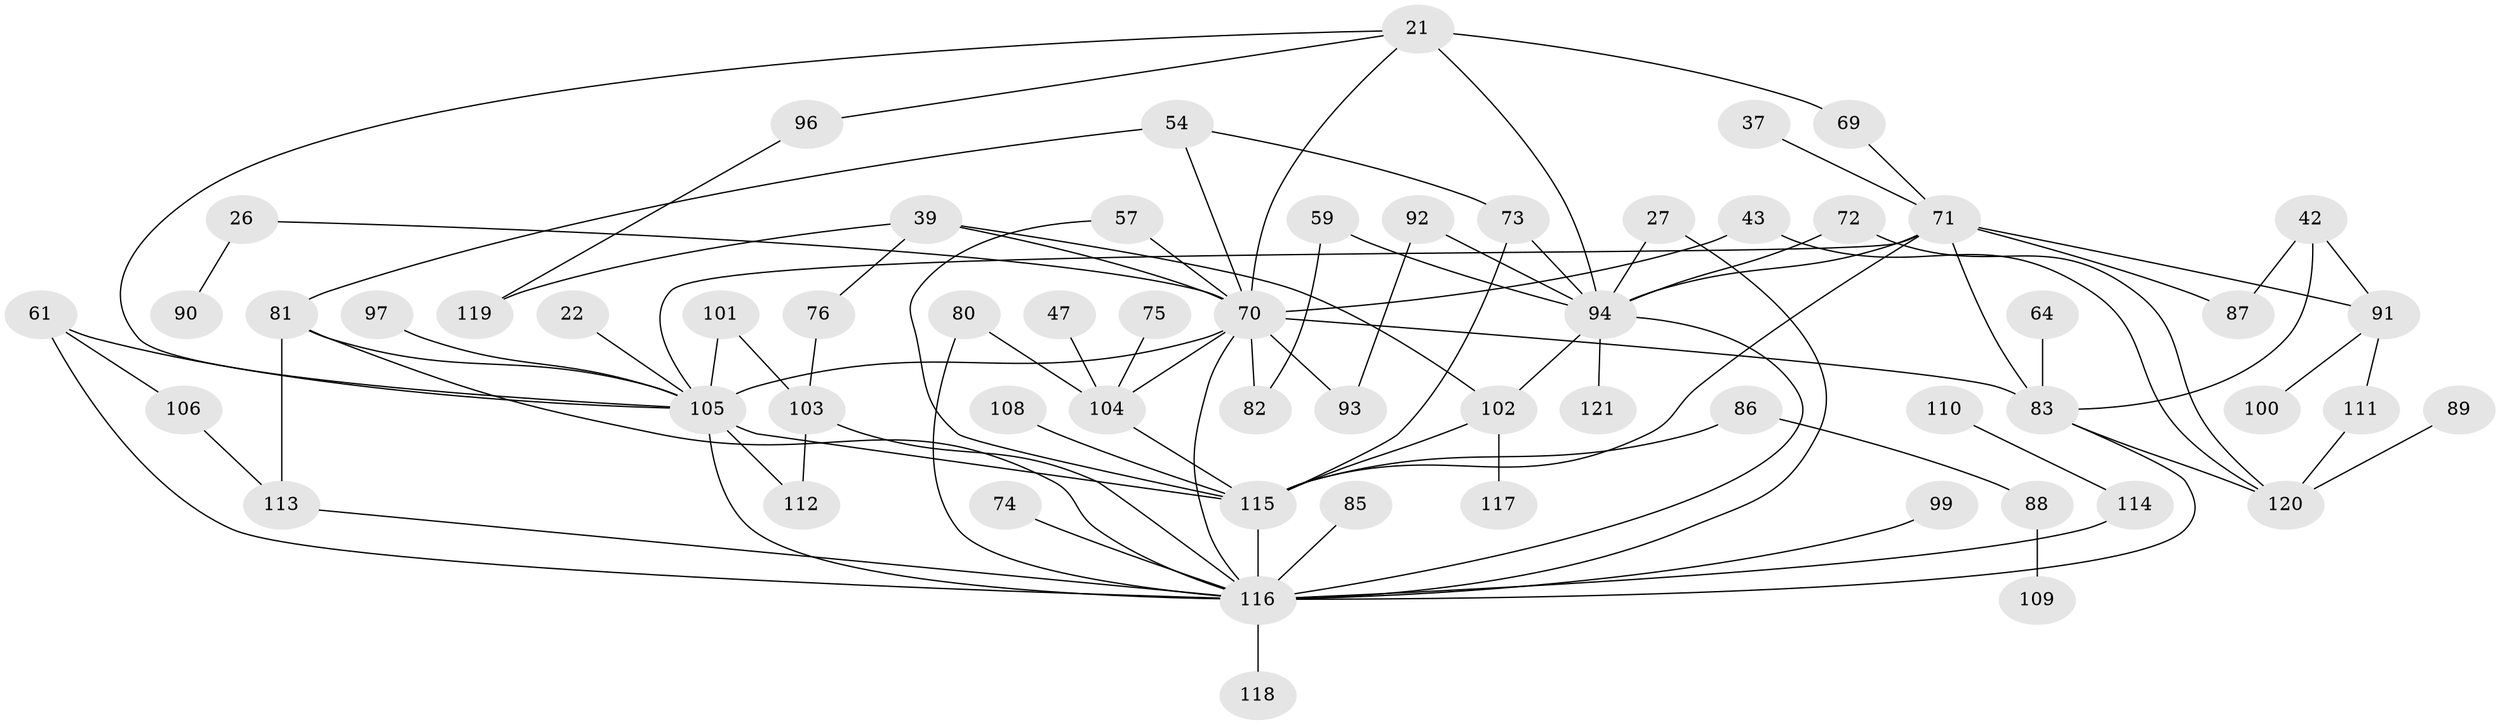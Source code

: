 // original degree distribution, {5: 0.04132231404958678, 8: 0.01652892561983471, 3: 0.2809917355371901, 7: 0.024793388429752067, 10: 0.008264462809917356, 6: 0.03305785123966942, 4: 0.12396694214876033, 2: 0.30578512396694213, 1: 0.1652892561983471}
// Generated by graph-tools (version 1.1) at 2025/42/03/09/25 04:42:42]
// undirected, 60 vertices, 92 edges
graph export_dot {
graph [start="1"]
  node [color=gray90,style=filled];
  21;
  22;
  26;
  27 [super="+20"];
  37;
  39;
  42;
  43 [super="+6"];
  47;
  54 [super="+11"];
  57;
  59;
  61 [super="+51+23+55"];
  64;
  69 [super="+46"];
  70 [super="+9+3+38"];
  71 [super="+2"];
  72;
  73;
  74;
  75;
  76;
  80;
  81 [super="+17"];
  82;
  83 [super="+15+16+79"];
  85;
  86;
  87;
  88;
  89;
  90;
  91;
  92;
  93;
  94 [super="+19+84+58"];
  96;
  97;
  99 [super="+53"];
  100;
  101;
  102;
  103 [super="+30+50"];
  104 [super="+45+10"];
  105 [super="+36+77+95"];
  106;
  108;
  109;
  110;
  111;
  112;
  113 [super="+40"];
  114 [super="+62"];
  115 [super="+98+66+107"];
  116 [super="+34+60+44"];
  117;
  118;
  119;
  120 [super="+68"];
  121;
  21 -- 96;
  21 -- 69 [weight=2];
  21 -- 70;
  21 -- 105;
  21 -- 94;
  22 -- 105;
  26 -- 90;
  26 -- 70;
  27 -- 116;
  27 -- 94;
  37 -- 71;
  39 -- 76;
  39 -- 119;
  39 -- 102;
  39 -- 70;
  42 -- 87;
  42 -- 91;
  42 -- 83 [weight=2];
  43 -- 70 [weight=2];
  43 -- 120;
  47 -- 104;
  54 -- 73;
  54 -- 70;
  54 -- 81;
  57 -- 70 [weight=2];
  57 -- 115;
  59 -- 82;
  59 -- 94;
  61 -- 106;
  61 -- 105;
  61 -- 116 [weight=2];
  64 -- 83;
  69 -- 71;
  70 -- 105 [weight=5];
  70 -- 93;
  70 -- 104 [weight=4];
  70 -- 82;
  70 -- 83 [weight=2];
  70 -- 116;
  71 -- 87;
  71 -- 91;
  71 -- 83;
  71 -- 94 [weight=2];
  71 -- 105;
  71 -- 115;
  72 -- 120;
  72 -- 94;
  73 -- 94;
  73 -- 115;
  74 -- 116;
  75 -- 104;
  76 -- 103;
  80 -- 104;
  80 -- 116;
  81 -- 113 [weight=2];
  81 -- 105;
  81 -- 116;
  83 -- 116 [weight=2];
  83 -- 120;
  85 -- 116;
  86 -- 88;
  86 -- 115;
  88 -- 109;
  89 -- 120;
  91 -- 100;
  91 -- 111;
  92 -- 93;
  92 -- 94;
  94 -- 121;
  94 -- 102;
  94 -- 116 [weight=3];
  96 -- 119;
  97 -- 105;
  99 -- 116 [weight=2];
  101 -- 105;
  101 -- 103;
  102 -- 117;
  102 -- 115;
  103 -- 112;
  103 -- 116 [weight=3];
  104 -- 115;
  105 -- 112;
  105 -- 115 [weight=2];
  105 -- 116;
  106 -- 113;
  108 -- 115;
  110 -- 114;
  111 -- 120;
  113 -- 116;
  114 -- 116;
  115 -- 116 [weight=2];
  116 -- 118;
}
